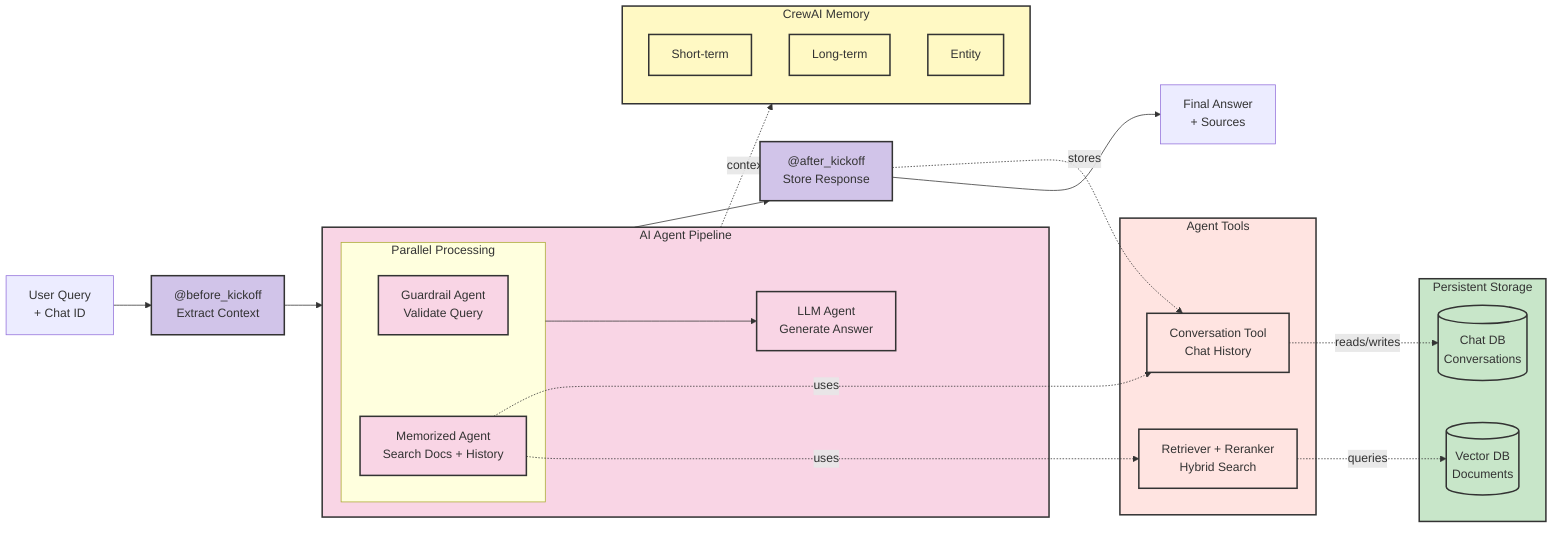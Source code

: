graph LR
    %% Main Flow
    User[User Query<br/>+ Chat ID] --> PreProcessing["@before_kickoff<br/>Extract Context"]
    
    PreProcessing --> Agents
    
    %% Agent Flow - Parallel then Sequential
    subgraph Agents[AI Agent Pipeline]
        direction TB
        subgraph Parallel[Parallel Processing]
            G[Guardrail Agent<br/>Validate Query]
            M[Memorized Agent<br/>Search Docs + History]
        end
        L[LLM Agent<br/>Generate Answer]
        Parallel --> L
    end
    
    Agents --> PostProcessing["@after_kickoff<br/>Store Response"]
    
    PostProcessing --> Response[Final Answer<br/>+ Sources]
    
    %% Tools
    subgraph Tools[Agent Tools]
        RRT[Retriever + Reranker<br/>Hybrid Search]
        CT[Conversation Tool<br/>Chat History]
    end
    
    M -.uses.-> RRT
    M -.uses.-> CT
    PostProcessing -.stores.-> CT
    
    %% Storage
    subgraph Storage[Persistent Storage]
        VDB[(Vector DB<br/>Documents)]
        CDB[(Chat DB<br/>Conversations)]
    end
    
    RRT -.queries.-> VDB
    CT -.reads/writes.-> CDB
    
    %% Memory
    subgraph Memory[CrewAI Memory]
        STM[Short-term]
        LTM[Long-term]
        EM[Entity]
    end
    
    Agents -.context.-> Memory
    
    %% Styling
    classDef agentStyle fill:#f9d5e5,stroke:#333,stroke-width:2px
    classDef toolStyle fill:#ffe4e1,stroke:#333,stroke-width:2px
    classDef storageStyle fill:#c8e6c9,stroke:#333,stroke-width:2px
    classDef memoryStyle fill:#fff9c4,stroke:#333,stroke-width:2px
    classDef hookStyle fill:#d1c4e9,stroke:#333,stroke-width:2px
    
    class Agents,G,M,L agentStyle
    class Tools,RRT,CT toolStyle
    class Storage,VDB,CDB storageStyle
    class Memory,STM,LTM,EM memoryStyle
    class PreProcessing,PostProcessing hookStyle